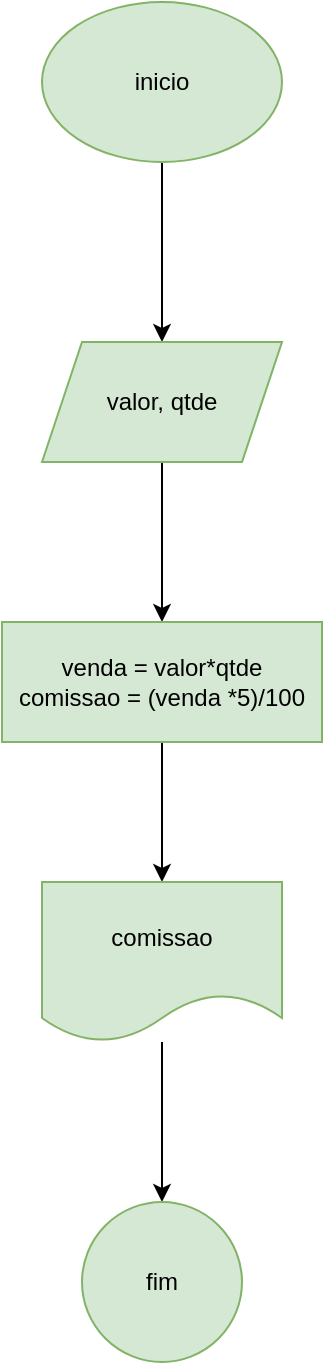 <mxfile version="26.1.1">
  <diagram name="Página-1" id="zSsrNwPbZkB5MbL4ZMpY">
    <mxGraphModel grid="1" page="1" gridSize="10" guides="1" tooltips="1" connect="1" arrows="1" fold="1" pageScale="1" pageWidth="827" pageHeight="1169" math="0" shadow="0">
      <root>
        <mxCell id="0" />
        <mxCell id="1" parent="0" />
        <mxCell id="DeTmEuOH4QnX3js_am0L-3" value="" style="edgeStyle=orthogonalEdgeStyle;rounded=0;orthogonalLoop=1;jettySize=auto;html=1;" edge="1" parent="1" source="DeTmEuOH4QnX3js_am0L-1" target="DeTmEuOH4QnX3js_am0L-2">
          <mxGeometry relative="1" as="geometry" />
        </mxCell>
        <mxCell id="DeTmEuOH4QnX3js_am0L-1" value="inicio" style="ellipse;whiteSpace=wrap;html=1;fillColor=#d5e8d4;strokeColor=#82b366;" vertex="1" parent="1">
          <mxGeometry x="354" y="70" width="120" height="80" as="geometry" />
        </mxCell>
        <mxCell id="DeTmEuOH4QnX3js_am0L-5" value="" style="edgeStyle=orthogonalEdgeStyle;rounded=0;orthogonalLoop=1;jettySize=auto;html=1;" edge="1" parent="1" source="DeTmEuOH4QnX3js_am0L-2" target="DeTmEuOH4QnX3js_am0L-4">
          <mxGeometry relative="1" as="geometry" />
        </mxCell>
        <mxCell id="DeTmEuOH4QnX3js_am0L-2" value="valor, qtde" style="shape=parallelogram;perimeter=parallelogramPerimeter;whiteSpace=wrap;html=1;fixedSize=1;fillColor=#d5e8d4;strokeColor=#82b366;" vertex="1" parent="1">
          <mxGeometry x="354" y="240" width="120" height="60" as="geometry" />
        </mxCell>
        <mxCell id="DeTmEuOH4QnX3js_am0L-7" value="" style="edgeStyle=orthogonalEdgeStyle;rounded=0;orthogonalLoop=1;jettySize=auto;html=1;" edge="1" parent="1" source="DeTmEuOH4QnX3js_am0L-4" target="DeTmEuOH4QnX3js_am0L-6">
          <mxGeometry relative="1" as="geometry" />
        </mxCell>
        <mxCell id="DeTmEuOH4QnX3js_am0L-4" value="venda = valor*qtde&lt;div&gt;comissao = (venda *5)/100&lt;/div&gt;" style="whiteSpace=wrap;html=1;fillColor=#d5e8d4;strokeColor=#82b366;" vertex="1" parent="1">
          <mxGeometry x="334" y="380" width="160" height="60" as="geometry" />
        </mxCell>
        <mxCell id="DeTmEuOH4QnX3js_am0L-9" value="" style="edgeStyle=orthogonalEdgeStyle;rounded=0;orthogonalLoop=1;jettySize=auto;html=1;" edge="1" parent="1" source="DeTmEuOH4QnX3js_am0L-6" target="DeTmEuOH4QnX3js_am0L-8">
          <mxGeometry relative="1" as="geometry" />
        </mxCell>
        <mxCell id="DeTmEuOH4QnX3js_am0L-6" value="comissao" style="shape=document;whiteSpace=wrap;html=1;boundedLbl=1;fillColor=#d5e8d4;strokeColor=#82b366;" vertex="1" parent="1">
          <mxGeometry x="354" y="510" width="120" height="80" as="geometry" />
        </mxCell>
        <mxCell id="DeTmEuOH4QnX3js_am0L-8" value="fim" style="ellipse;whiteSpace=wrap;html=1;fillColor=#d5e8d4;strokeColor=#82b366;" vertex="1" parent="1">
          <mxGeometry x="374" y="670" width="80" height="80" as="geometry" />
        </mxCell>
      </root>
    </mxGraphModel>
  </diagram>
</mxfile>
